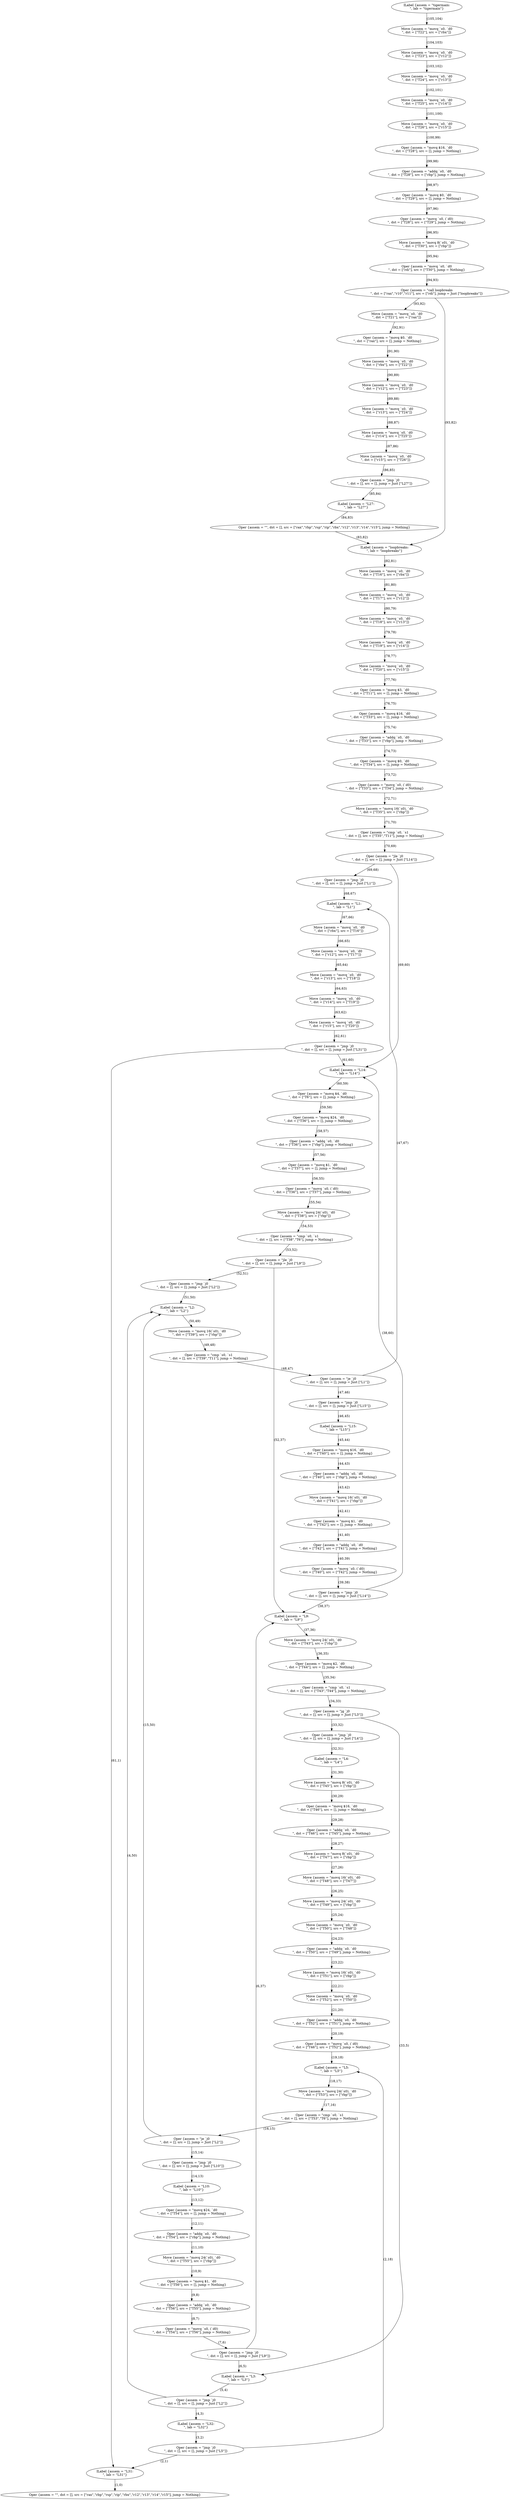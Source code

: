 strict digraph FlowGraph {
    105 [label="ILabel {assem = \"tigermain:\n\", lab = \"tigermain\"}"];
    104 [label="Move {assem = \"movq `s0, `d0\n\", dst = [\"T22\"], src = [\"rbx\"]}"];
    103 [label="Move {assem = \"movq `s0, `d0\n\", dst = [\"T23\"], src = [\"r12\"]}"];
    102 [label="Move {assem = \"movq `s0, `d0\n\", dst = [\"T24\"], src = [\"r13\"]}"];
    101 [label="Move {assem = \"movq `s0, `d0\n\", dst = [\"T25\"], src = [\"r14\"]}"];
    100 [label="Move {assem = \"movq `s0, `d0\n\", dst = [\"T26\"], src = [\"r15\"]}"];
    99 [label="Oper {assem = \"movq $16, `d0\n\", dst = [\"T28\"], src = [], jump = Nothing}"];
    98 [label="Oper {assem = \"addq `s0, `d0\n\", dst = [\"T28\"], src = [\"rbp\"], jump = Nothing}"];
    97 [label="Oper {assem = \"movq $0, `d0\n\", dst = [\"T29\"], src = [], jump = Nothing}"];
    96 [label="Oper {assem = \"movq `s0, (`d0)\n\", dst = [\"T28\"], src = [\"T29\"], jump = Nothing}"];
    95 [label="Move {assem = \"movq 8(`s0), `d0\n\", dst = [\"T30\"], src = [\"rbp\"]}"];
    94 [label="Oper {assem = \"movq `s0, `d0\n\", dst = [\"rdi\"], src = [\"T30\"], jump = Nothing}"];
    93 [label="Oper {assem = \"call loopbreaks\n\", dst = [\"rax\",\"r10\",\"r11\"], src = [\"rdi\"], jump = Just [\"loopbreaks\"]}"];
    92 [label="Move {assem = \"movq `s0, `d0\n\", dst = [\"T21\"], src = [\"rax\"]}"];
    91 [label="Oper {assem = \"movq $0, `d0\n\", dst = [\"rax\"], src = [], jump = Nothing}"];
    90 [label="Move {assem = \"movq `s0, `d0\n\", dst = [\"rbx\"], src = [\"T22\"]}"];
    89 [label="Move {assem = \"movq `s0, `d0\n\", dst = [\"r12\"], src = [\"T23\"]}"];
    88 [label="Move {assem = \"movq `s0, `d0\n\", dst = [\"r13\"], src = [\"T24\"]}"];
    87 [label="Move {assem = \"movq `s0, `d0\n\", dst = [\"r14\"], src = [\"T25\"]}"];
    86 [label="Move {assem = \"movq `s0, `d0\n\", dst = [\"r15\"], src = [\"T26\"]}"];
    85 [label="Oper {assem = \"jmp `j0\n\", dst = [], src = [], jump = Just [\"L27\"]}"];
    84 [label="ILabel {assem = \"L27:\n\", lab = \"L27\"}"];
    83 [label="Oper {assem = \"\", dst = [], src = [\"rax\",\"rbp\",\"rsp\",\"rip\",\"rbx\",\"r12\",\"r13\",\"r14\",\"r15\"], jump = Nothing}"];
    82 [label="ILabel {assem = \"loopbreaks:\n\", lab = \"loopbreaks\"}"];
    81 [label="Move {assem = \"movq `s0, `d0\n\", dst = [\"T16\"], src = [\"rbx\"]}"];
    80 [label="Move {assem = \"movq `s0, `d0\n\", dst = [\"T17\"], src = [\"r12\"]}"];
    79 [label="Move {assem = \"movq `s0, `d0\n\", dst = [\"T18\"], src = [\"r13\"]}"];
    78 [label="Move {assem = \"movq `s0, `d0\n\", dst = [\"T19\"], src = [\"r14\"]}"];
    77 [label="Move {assem = \"movq `s0, `d0\n\", dst = [\"T20\"], src = [\"r15\"]}"];
    76 [label="Oper {assem = \"movq $3, `d0\n\", dst = [\"T11\"], src = [], jump = Nothing}"];
    75 [label="Oper {assem = \"movq $16, `d0\n\", dst = [\"T33\"], src = [], jump = Nothing}"];
    74 [label="Oper {assem = \"addq `s0, `d0\n\", dst = [\"T33\"], src = [\"rbp\"], jump = Nothing}"];
    73 [label="Oper {assem = \"movq $0, `d0\n\", dst = [\"T34\"], src = [], jump = Nothing}"];
    72 [label="Oper {assem = \"movq `s0, (`d0)\n\", dst = [\"T33\"], src = [\"T34\"], jump = Nothing}"];
    71 [label="Move {assem = \"movq 16(`s0), `d0\n\", dst = [\"T35\"], src = [\"rbp\"]}"];
    70 [label="Oper {assem = \"cmp `s0, `s1\n\", dst = [], src = [\"T35\",\"T11\"], jump = Nothing}"];
    69 [label="Oper {assem = \"jle `j0\n\", dst = [], src = [], jump = Just [\"L14\"]}"];
    68 [label="Oper {assem = \"jmp `j0\n\", dst = [], src = [], jump = Just [\"L1\"]}"];
    67 [label="ILabel {assem = \"L1:\n\", lab = \"L1\"}"];
    66 [label="Move {assem = \"movq `s0, `d0\n\", dst = [\"rbx\"], src = [\"T16\"]}"];
    65 [label="Move {assem = \"movq `s0, `d0\n\", dst = [\"r12\"], src = [\"T17\"]}"];
    64 [label="Move {assem = \"movq `s0, `d0\n\", dst = [\"r13\"], src = [\"T18\"]}"];
    63 [label="Move {assem = \"movq `s0, `d0\n\", dst = [\"r14\"], src = [\"T19\"]}"];
    62 [label="Move {assem = \"movq `s0, `d0\n\", dst = [\"r15\"], src = [\"T20\"]}"];
    61 [label="Oper {assem = \"jmp `j0\n\", dst = [], src = [], jump = Just [\"L31\"]}"];
    60 [label="ILabel {assem = \"L14:\n\", lab = \"L14\"}"];
    59 [label="Oper {assem = \"movq $4, `d0\n\", dst = [\"T6\"], src = [], jump = Nothing}"];
    58 [label="Oper {assem = \"movq $24, `d0\n\", dst = [\"T36\"], src = [], jump = Nothing}"];
    57 [label="Oper {assem = \"addq `s0, `d0\n\", dst = [\"T36\"], src = [\"rbp\"], jump = Nothing}"];
    56 [label="Oper {assem = \"movq $1, `d0\n\", dst = [\"T37\"], src = [], jump = Nothing}"];
    55 [label="Oper {assem = \"movq `s0, (`d0)\n\", dst = [\"T36\"], src = [\"T37\"], jump = Nothing}"];
    54 [label="Move {assem = \"movq 24(`s0), `d0\n\", dst = [\"T38\"], src = [\"rbp\"]}"];
    53 [label="Oper {assem = \"cmp `s0, `s1\n\", dst = [], src = [\"T38\",\"T6\"], jump = Nothing}"];
    52 [label="Oper {assem = \"jle `j0\n\", dst = [], src = [], jump = Just [\"L9\"]}"];
    51 [label="Oper {assem = \"jmp `j0\n\", dst = [], src = [], jump = Just [\"L2\"]}"];
    50 [label="ILabel {assem = \"L2:\n\", lab = \"L2\"}"];
    49 [label="Move {assem = \"movq 16(`s0), `d0\n\", dst = [\"T39\"], src = [\"rbp\"]}"];
    48 [label="Oper {assem = \"cmp `s0, `s1\n\", dst = [], src = [\"T39\",\"T11\"], jump = Nothing}"];
    47 [label="Oper {assem = \"je `j0\n\", dst = [], src = [], jump = Just [\"L1\"]}"];
    46 [label="Oper {assem = \"jmp `j0\n\", dst = [], src = [], jump = Just [\"L15\"]}"];
    45 [label="ILabel {assem = \"L15:\n\", lab = \"L15\"}"];
    44 [label="Oper {assem = \"movq $16, `d0\n\", dst = [\"T40\"], src = [], jump = Nothing}"];
    43 [label="Oper {assem = \"addq `s0, `d0\n\", dst = [\"T40\"], src = [\"rbp\"], jump = Nothing}"];
    42 [label="Move {assem = \"movq 16(`s0), `d0\n\", dst = [\"T41\"], src = [\"rbp\"]}"];
    41 [label="Oper {assem = \"movq $1, `d0\n\", dst = [\"T42\"], src = [], jump = Nothing}"];
    40 [label="Oper {assem = \"addq `s0, `d0\n\", dst = [\"T42\"], src = [\"T41\"], jump = Nothing}"];
    39 [label="Oper {assem = \"movq `s0, (`d0)\n\", dst = [\"T40\"], src = [\"T42\"], jump = Nothing}"];
    38 [label="Oper {assem = \"jmp `j0\n\", dst = [], src = [], jump = Just [\"L14\"]}"];
    37 [label="ILabel {assem = \"L9:\n\", lab = \"L9\"}"];
    36 [label="Move {assem = \"movq 24(`s0), `d0\n\", dst = [\"T43\"], src = [\"rbp\"]}"];
    35 [label="Oper {assem = \"movq $2, `d0\n\", dst = [\"T44\"], src = [], jump = Nothing}"];
    34 [label="Oper {assem = \"cmp `s0, `s1\n\", dst = [], src = [\"T43\",\"T44\"], jump = Nothing}"];
    33 [label="Oper {assem = \"jg `j0\n\", dst = [], src = [], jump = Just [\"L3\"]}"];
    32 [label="Oper {assem = \"jmp `j0\n\", dst = [], src = [], jump = Just [\"L4\"]}"];
    31 [label="ILabel {assem = \"L4:\n\", lab = \"L4\"}"];
    30 [label="Move {assem = \"movq 8(`s0), `d0\n\", dst = [\"T45\"], src = [\"rbp\"]}"];
    29 [label="Oper {assem = \"movq $16, `d0\n\", dst = [\"T46\"], src = [], jump = Nothing}"];
    28 [label="Oper {assem = \"addq `s0, `d0\n\", dst = [\"T46\"], src = [\"T45\"], jump = Nothing}"];
    27 [label="Move {assem = \"movq 8(`s0), `d0\n\", dst = [\"T47\"], src = [\"rbp\"]}"];
    26 [label="Move {assem = \"movq 16(`s0), `d0\n\", dst = [\"T48\"], src = [\"T47\"]}"];
    25 [label="Move {assem = \"movq 24(`s0), `d0\n\", dst = [\"T49\"], src = [\"rbp\"]}"];
    24 [label="Move {assem = \"movq `s0, `d0\n\", dst = [\"T50\"], src = [\"T48\"]}"];
    23 [label="Oper {assem = \"addq `s0, `d0\n\", dst = [\"T50\"], src = [\"T49\"], jump = Nothing}"];
    22 [label="Move {assem = \"movq 16(`s0), `d0\n\", dst = [\"T51\"], src = [\"rbp\"]}"];
    21 [label="Move {assem = \"movq `s0, `d0\n\", dst = [\"T52\"], src = [\"T50\"]}"];
    20 [label="Oper {assem = \"addq `s0, `d0\n\", dst = [\"T52\"], src = [\"T51\"], jump = Nothing}"];
    19 [label="Oper {assem = \"movq `s0, (`d0)\n\", dst = [\"T46\"], src = [\"T52\"], jump = Nothing}"];
    18 [label="ILabel {assem = \"L5:\n\", lab = \"L5\"}"];
    17 [label="Move {assem = \"movq 24(`s0), `d0\n\", dst = [\"T53\"], src = [\"rbp\"]}"];
    16 [label="Oper {assem = \"cmp `s0, `s1\n\", dst = [], src = [\"T53\",\"T6\"], jump = Nothing}"];
    15 [label="Oper {assem = \"je `j0\n\", dst = [], src = [], jump = Just [\"L2\"]}"];
    14 [label="Oper {assem = \"jmp `j0\n\", dst = [], src = [], jump = Just [\"L10\"]}"];
    13 [label="ILabel {assem = \"L10:\n\", lab = \"L10\"}"];
    12 [label="Oper {assem = \"movq $24, `d0\n\", dst = [\"T54\"], src = [], jump = Nothing}"];
    11 [label="Oper {assem = \"addq `s0, `d0\n\", dst = [\"T54\"], src = [\"rbp\"], jump = Nothing}"];
    10 [label="Move {assem = \"movq 24(`s0), `d0\n\", dst = [\"T55\"], src = [\"rbp\"]}"];
    9 [label="Oper {assem = \"movq $1, `d0\n\", dst = [\"T56\"], src = [], jump = Nothing}"];
    8 [label="Oper {assem = \"addq `s0, `d0\n\", dst = [\"T56\"], src = [\"T55\"], jump = Nothing}"];
    7 [label="Oper {assem = \"movq `s0, (`d0)\n\", dst = [\"T54\"], src = [\"T56\"], jump = Nothing}"];
    6 [label="Oper {assem = \"jmp `j0\n\", dst = [], src = [], jump = Just [\"L9\"]}"];
    5 [label="ILabel {assem = \"L3:\n\", lab = \"L3\"}"];
    4 [label="Oper {assem = \"jmp `j0\n\", dst = [], src = [], jump = Just [\"L2\"]}"];
    3 [label="ILabel {assem = \"L32:\n\", lab = \"L32\"}"];
    2 [label="Oper {assem = \"jmp `j0\n\", dst = [], src = [], jump = Just [\"L5\"]}"];
    1 [label="ILabel {assem = \"L31:\n\", lab = \"L31\"}"];
    0 [label="Oper {assem = \"\", dst = [], src = [\"rax\",\"rbp\",\"rsp\",\"rip\",\"rbx\",\"r12\",\"r13\",\"r14\",\"r15\"], jump = Nothing}"];
    105 -> 104 [label="(105,104)"];
    104 -> 103 [label="(104,103)"];
    103 -> 102 [label="(103,102)"];
    102 -> 101 [label="(102,101)"];
    101 -> 100 [label="(101,100)"];
    100 -> 99 [label="(100,99)"];
    99 -> 98 [label="(99,98)"];
    98 -> 97 [label="(98,97)"];
    97 -> 96 [label="(97,96)"];
    96 -> 95 [label="(96,95)"];
    95 -> 94 [label="(95,94)"];
    94 -> 93 [label="(94,93)"];
    93 -> 82 [label="(93,82)"];
    93 -> 92 [label="(93,92)"];
    92 -> 91 [label="(92,91)"];
    91 -> 90 [label="(91,90)"];
    90 -> 89 [label="(90,89)"];
    89 -> 88 [label="(89,88)"];
    88 -> 87 [label="(88,87)"];
    87 -> 86 [label="(87,86)"];
    86 -> 85 [label="(86,85)"];
    85 -> 84 [label="(85,84)"];
    84 -> 83 [label="(84,83)"];
    83 -> 82 [label="(83,82)"];
    82 -> 81 [label="(82,81)"];
    81 -> 80 [label="(81,80)"];
    80 -> 79 [label="(80,79)"];
    79 -> 78 [label="(79,78)"];
    78 -> 77 [label="(78,77)"];
    77 -> 76 [label="(77,76)"];
    76 -> 75 [label="(76,75)"];
    75 -> 74 [label="(75,74)"];
    74 -> 73 [label="(74,73)"];
    73 -> 72 [label="(73,72)"];
    72 -> 71 [label="(72,71)"];
    71 -> 70 [label="(71,70)"];
    70 -> 69 [label="(70,69)"];
    69 -> 68 [label="(69,68)"];
    69 -> 60 [label="(69,60)"];
    68 -> 67 [label="(68,67)"];
    67 -> 66 [label="(67,66)"];
    66 -> 65 [label="(66,65)"];
    65 -> 64 [label="(65,64)"];
    64 -> 63 [label="(64,63)"];
    63 -> 62 [label="(63,62)"];
    62 -> 61 [label="(62,61)"];
    61 -> 1 [label="(61,1)"];
    61 -> 60 [label="(61,60)"];
    60 -> 59 [label="(60,59)"];
    59 -> 58 [label="(59,58)"];
    58 -> 57 [label="(58,57)"];
    57 -> 56 [label="(57,56)"];
    56 -> 55 [label="(56,55)"];
    55 -> 54 [label="(55,54)"];
    54 -> 53 [label="(54,53)"];
    53 -> 52 [label="(53,52)"];
    52 -> 51 [label="(52,51)"];
    52 -> 37 [label="(52,37)"];
    51 -> 50 [label="(51,50)"];
    50 -> 49 [label="(50,49)"];
    49 -> 48 [label="(49,48)"];
    48 -> 47 [label="(48,47)"];
    47 -> 67 [label="(47,67)"];
    47 -> 46 [label="(47,46)"];
    46 -> 45 [label="(46,45)"];
    45 -> 44 [label="(45,44)"];
    44 -> 43 [label="(44,43)"];
    43 -> 42 [label="(43,42)"];
    42 -> 41 [label="(42,41)"];
    41 -> 40 [label="(41,40)"];
    40 -> 39 [label="(40,39)"];
    39 -> 38 [label="(39,38)"];
    38 -> 37 [label="(38,37)"];
    38 -> 60 [label="(38,60)"];
    37 -> 36 [label="(37,36)"];
    36 -> 35 [label="(36,35)"];
    35 -> 34 [label="(35,34)"];
    34 -> 33 [label="(34,33)"];
    33 -> 5 [label="(33,5)"];
    33 -> 32 [label="(33,32)"];
    32 -> 31 [label="(32,31)"];
    31 -> 30 [label="(31,30)"];
    30 -> 29 [label="(30,29)"];
    29 -> 28 [label="(29,28)"];
    28 -> 27 [label="(28,27)"];
    27 -> 26 [label="(27,26)"];
    26 -> 25 [label="(26,25)"];
    25 -> 24 [label="(25,24)"];
    24 -> 23 [label="(24,23)"];
    23 -> 22 [label="(23,22)"];
    22 -> 21 [label="(22,21)"];
    21 -> 20 [label="(21,20)"];
    20 -> 19 [label="(20,19)"];
    19 -> 18 [label="(19,18)"];
    18 -> 17 [label="(18,17)"];
    17 -> 16 [label="(17,16)"];
    16 -> 15 [label="(16,15)"];
    15 -> 14 [label="(15,14)"];
    15 -> 50 [label="(15,50)"];
    14 -> 13 [label="(14,13)"];
    13 -> 12 [label="(13,12)"];
    12 -> 11 [label="(12,11)"];
    11 -> 10 [label="(11,10)"];
    10 -> 9 [label="(10,9)"];
    9 -> 8 [label="(9,8)"];
    8 -> 7 [label="(8,7)"];
    7 -> 6 [label="(7,6)"];
    6 -> 37 [label="(6,37)"];
    6 -> 5 [label="(6,5)"];
    5 -> 4 [label="(5,4)"];
    4 -> 3 [label="(4,3)"];
    4 -> 50 [label="(4,50)"];
    3 -> 2 [label="(3,2)"];
    2 -> 18 [label="(2,18)"];
    2 -> 1 [label="(2,1)"];
    1 -> 0 [label="(1,0)"];
}